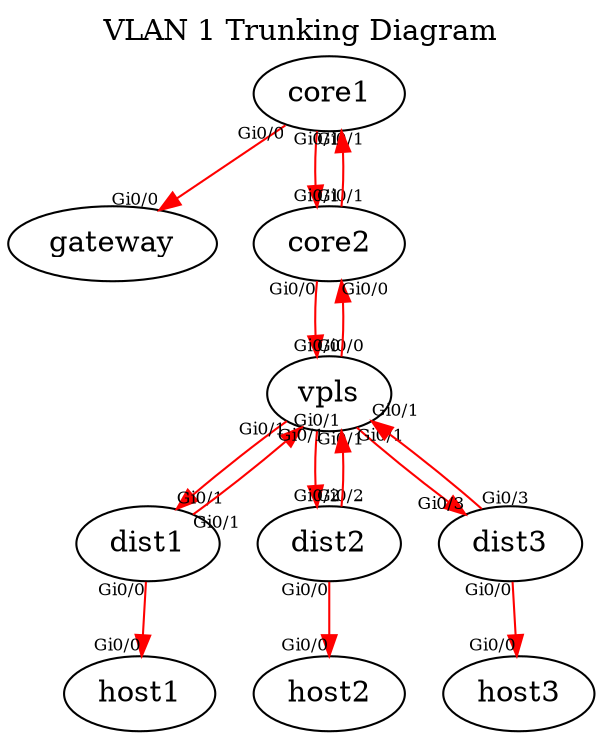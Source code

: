 digraph network {
  labelloc="t";
  label="VLAN 1 Trunking Diagram"
  core1 -> gateway [headlabel="Gi0/0" taillabel="Gi0/0" fontsize=8.0 color=red];
  core1 -> core2 [headlabel="Gi0/1" taillabel="Gi0/1" fontsize=8.0 color=red];
  core2 -> core1 [headlabel="Gi0/1" taillabel="Gi0/1" fontsize=8.0 color=red];
  core2 -> vpls [headlabel="Gi0/0" taillabel="Gi0/0" fontsize=8.0 color=red];
  vpls -> core2 [headlabel="Gi0/0" taillabel="Gi0/0" fontsize=8.0 color=red];
  vpls -> dist1 [headlabel="Gi0/1" taillabel="Gi0/1" fontsize=8.0 color=red];
  dist1 -> vpls [headlabel="Gi0/1" taillabel="Gi0/1" fontsize=8.0 color=red];
  dist1 -> host1 [headlabel="Gi0/0" taillabel="Gi0/0" fontsize=8.0 color=red];
  vpls -> dist2 [headlabel="Gi0/2" taillabel="Gi0/1" fontsize=8.0 color=red];
  dist2 -> vpls [headlabel="Gi0/1" taillabel="Gi0/2" fontsize=8.0 color=red];
  dist2 -> host2 [headlabel="Gi0/0" taillabel="Gi0/0" fontsize=8.0 color=red];
  vpls -> dist3 [headlabel="Gi0/3" taillabel="Gi0/1" fontsize=8.0 color=red];
  dist3 -> vpls [headlabel="Gi0/1" taillabel="Gi0/3" fontsize=8.0 color=red];
  dist3 -> host3 [headlabel="Gi0/0" taillabel="Gi0/0" fontsize=8.0 color=red];
}
